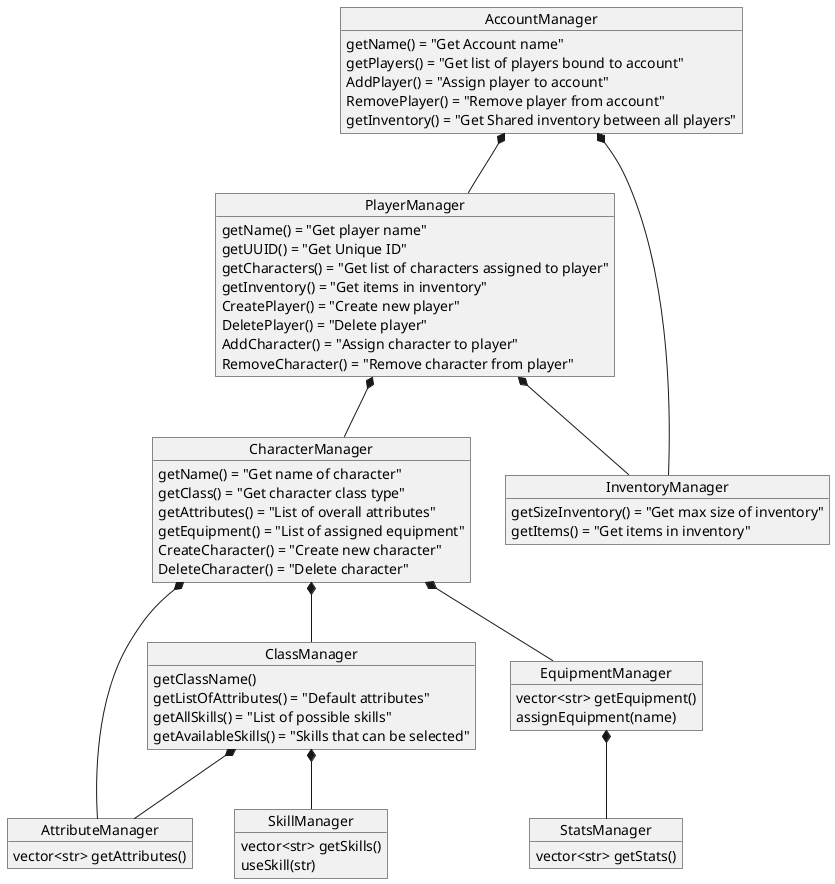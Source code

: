 @startuml
object AccountManager {
    getName() = "Get Account name"
    getPlayers() = "Get list of players bound to account"
    AddPlayer() = "Assign player to account"
    RemovePlayer() = "Remove player from account"
    getInventory() = "Get Shared inventory between all players"
}

object PlayerManager {
    getName() = "Get player name"
    getUUID() = "Get Unique ID"
    getCharacters() = "Get list of characters assigned to player"
    getInventory() = "Get items in inventory"
    CreatePlayer() = "Create new player"
    DeletePlayer() = "Delete player"
    AddCharacter() = "Assign character to player"
    RemoveCharacter() = "Remove character from player"
}

object CharacterManager {
    getName() = "Get name of character"
    getClass() = "Get character class type"
    getAttributes() = "List of overall attributes"
    getEquipment() = "List of assigned equipment"
    CreateCharacter() = "Create new character"
    DeleteCharacter() = "Delete character"
}

object InventoryManager {
    getSizeInventory() = "Get max size of inventory"
    getItems() = "Get items in inventory"
}

object ClassManager {
    getClassName()
    getListOfAttributes() = "Default attributes"
    getAllSkills() = "List of possible skills"
    getAvailableSkills() = "Skills that can be selected"
}

object AttributeManager {
    vector<str> getAttributes()
}

object EquipmentManager {
    vector<str> getEquipment()
    assignEquipment(name)
}

object StatsManager {
    vector<str> getStats()
}

object SkillManager {
    vector<str> getSkills()
    useSkill(str)
}

AccountManager *-- PlayerManager
AccountManager *-- InventoryManager
PlayerManager *-- CharacterManager
PlayerManager *-- InventoryManager
CharacterManager *-- ClassManager
CharacterManager *-- AttributeManager
CharacterManager *-- EquipmentManager
ClassManager *-- AttributeManager
ClassManager *-- SkillManager
EquipmentManager *-- StatsManager

@enduml
